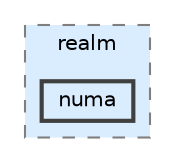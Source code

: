 digraph "/home/runner/work/realm/realm/realm-src/src/realm/numa"
{
 // LATEX_PDF_SIZE
  bgcolor="transparent";
  edge [fontname=Helvetica,fontsize=10,labelfontname=Helvetica,labelfontsize=10];
  node [fontname=Helvetica,fontsize=10,shape=box,height=0.2,width=0.4];
  compound=true
  subgraph clusterdir_06cde62235d8b7ed0bac91e2b7ac07d2 {
    graph [ bgcolor="#daedff", pencolor="grey50", label="realm", fontname=Helvetica,fontsize=10 style="filled,dashed", URL="dir_06cde62235d8b7ed0bac91e2b7ac07d2.html",tooltip=""]
  dir_39519724c8e54a0a4f3b389052111a5b [label="numa", fillcolor="#daedff", color="grey25", style="filled,bold", URL="dir_39519724c8e54a0a4f3b389052111a5b.html",tooltip=""];
  }
}
